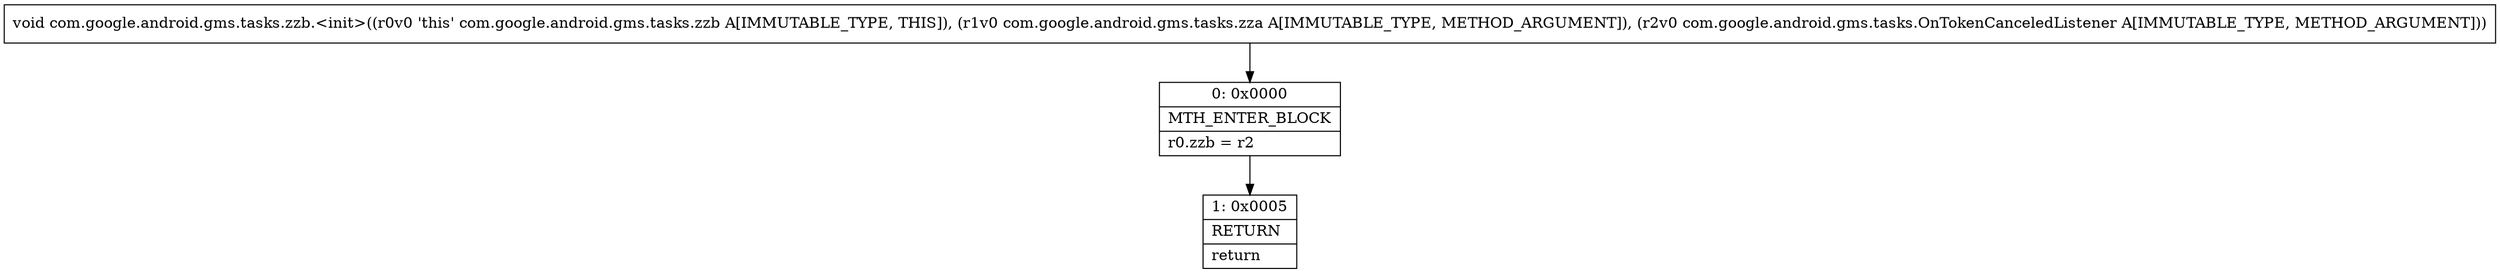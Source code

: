 digraph "CFG forcom.google.android.gms.tasks.zzb.\<init\>(Lcom\/google\/android\/gms\/tasks\/zza;Lcom\/google\/android\/gms\/tasks\/OnTokenCanceledListener;)V" {
Node_0 [shape=record,label="{0\:\ 0x0000|MTH_ENTER_BLOCK\l|r0.zzb = r2\l}"];
Node_1 [shape=record,label="{1\:\ 0x0005|RETURN\l|return\l}"];
MethodNode[shape=record,label="{void com.google.android.gms.tasks.zzb.\<init\>((r0v0 'this' com.google.android.gms.tasks.zzb A[IMMUTABLE_TYPE, THIS]), (r1v0 com.google.android.gms.tasks.zza A[IMMUTABLE_TYPE, METHOD_ARGUMENT]), (r2v0 com.google.android.gms.tasks.OnTokenCanceledListener A[IMMUTABLE_TYPE, METHOD_ARGUMENT])) }"];
MethodNode -> Node_0;
Node_0 -> Node_1;
}

